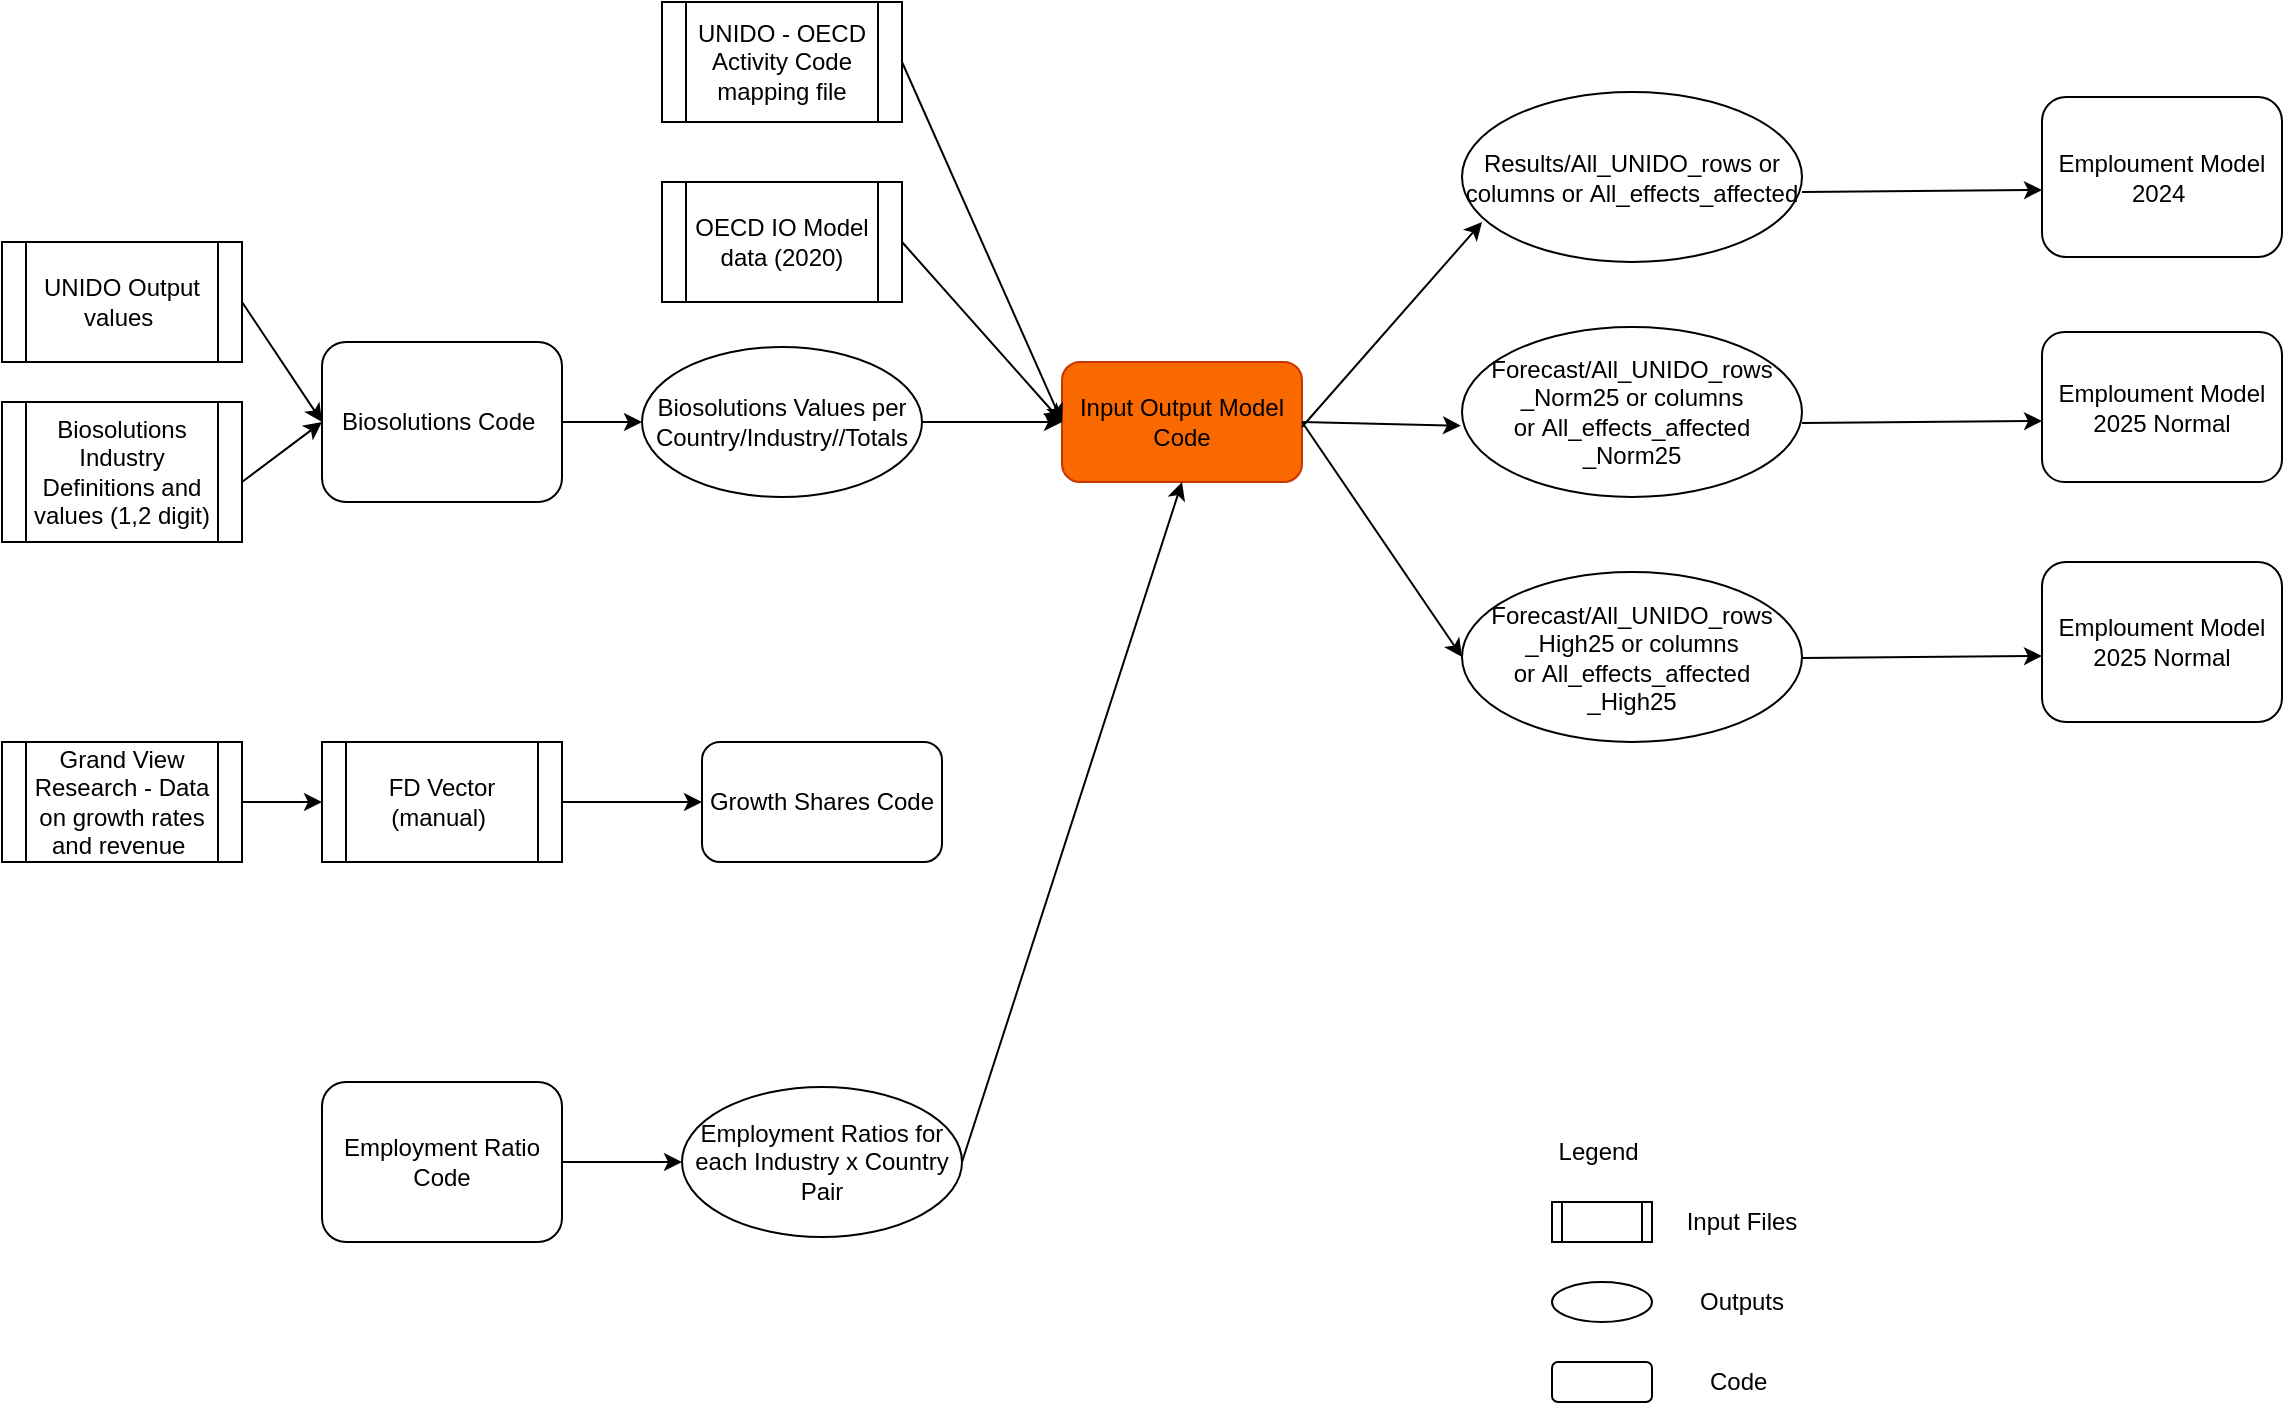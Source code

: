 <mxfile version="28.2.1">
  <diagram name="Page-1" id="xI2TjOL3Dtbvk028gNrC">
    <mxGraphModel dx="1556" dy="567" grid="1" gridSize="10" guides="1" tooltips="1" connect="1" arrows="1" fold="1" page="1" pageScale="1" pageWidth="1169" pageHeight="827" math="0" shadow="0">
      <root>
        <mxCell id="0" />
        <mxCell id="1" parent="0" />
        <mxCell id="HoI9m2LMYl4AdCsWqnJ0-1" value="Biosolutions Code&amp;nbsp;" style="rounded=1;whiteSpace=wrap;html=1;" parent="1" vertex="1">
          <mxGeometry x="120" y="280" width="120" height="80" as="geometry" />
        </mxCell>
        <mxCell id="HoI9m2LMYl4AdCsWqnJ0-2" value="Grand View Research - Data on growth rates and revenue&amp;nbsp;" style="shape=process;whiteSpace=wrap;html=1;backgroundOutline=1;" parent="1" vertex="1">
          <mxGeometry x="-40" y="480" width="120" height="60" as="geometry" />
        </mxCell>
        <mxCell id="HoI9m2LMYl4AdCsWqnJ0-3" value="OECD IO Model data (2020)" style="shape=process;whiteSpace=wrap;html=1;backgroundOutline=1;" parent="1" vertex="1">
          <mxGeometry x="290" y="200" width="120" height="60" as="geometry" />
        </mxCell>
        <mxCell id="HoI9m2LMYl4AdCsWqnJ0-4" value="Biosolutions Industry Definitions and values (1,2 digit)" style="shape=process;whiteSpace=wrap;html=1;backgroundOutline=1;" parent="1" vertex="1">
          <mxGeometry x="-40" y="310" width="120" height="70" as="geometry" />
        </mxCell>
        <mxCell id="pOCYMi9OLGm4HtoFdm7G-1" value="Biosolutions Values per Country/Industry//Totals" style="ellipse;whiteSpace=wrap;html=1;" vertex="1" parent="1">
          <mxGeometry x="280" y="282.5" width="140" height="75" as="geometry" />
        </mxCell>
        <mxCell id="pOCYMi9OLGm4HtoFdm7G-3" value="" style="endArrow=classic;html=1;rounded=0;" edge="1" parent="1">
          <mxGeometry width="50" height="50" relative="1" as="geometry">
            <mxPoint x="240" y="320" as="sourcePoint" />
            <mxPoint x="280" y="320" as="targetPoint" />
          </mxGeometry>
        </mxCell>
        <mxCell id="pOCYMi9OLGm4HtoFdm7G-4" value="UNIDO Output values&amp;nbsp;" style="shape=process;whiteSpace=wrap;html=1;backgroundOutline=1;" vertex="1" parent="1">
          <mxGeometry x="-40" y="230" width="120" height="60" as="geometry" />
        </mxCell>
        <mxCell id="pOCYMi9OLGm4HtoFdm7G-5" value="" style="endArrow=classic;html=1;rounded=0;entryX=0;entryY=0.5;entryDx=0;entryDy=0;" edge="1" parent="1" target="HoI9m2LMYl4AdCsWqnJ0-1">
          <mxGeometry width="50" height="50" relative="1" as="geometry">
            <mxPoint x="80" y="260" as="sourcePoint" />
            <mxPoint x="130" y="210" as="targetPoint" />
          </mxGeometry>
        </mxCell>
        <mxCell id="pOCYMi9OLGm4HtoFdm7G-7" value="" style="endArrow=classic;html=1;rounded=0;entryX=0;entryY=0.5;entryDx=0;entryDy=0;" edge="1" parent="1" target="HoI9m2LMYl4AdCsWqnJ0-1">
          <mxGeometry width="50" height="50" relative="1" as="geometry">
            <mxPoint x="80" y="350" as="sourcePoint" />
            <mxPoint x="130" y="300" as="targetPoint" />
          </mxGeometry>
        </mxCell>
        <mxCell id="pOCYMi9OLGm4HtoFdm7G-16" value="FD Vector (manual)&lt;span style=&quot;background-color: transparent; color: light-dark(rgb(0, 0, 0), rgb(255, 255, 255));&quot;&gt;&amp;nbsp;&lt;/span&gt;" style="shape=process;whiteSpace=wrap;html=1;backgroundOutline=1;" vertex="1" parent="1">
          <mxGeometry x="120" y="480" width="120" height="60" as="geometry" />
        </mxCell>
        <mxCell id="pOCYMi9OLGm4HtoFdm7G-17" value="" style="endArrow=classic;html=1;rounded=0;entryX=0;entryY=0.5;entryDx=0;entryDy=0;" edge="1" parent="1" target="pOCYMi9OLGm4HtoFdm7G-16">
          <mxGeometry width="50" height="50" relative="1" as="geometry">
            <mxPoint x="80" y="510" as="sourcePoint" />
            <mxPoint x="130" y="460" as="targetPoint" />
          </mxGeometry>
        </mxCell>
        <mxCell id="pOCYMi9OLGm4HtoFdm7G-18" value="Growth Shares Code" style="rounded=1;whiteSpace=wrap;html=1;" vertex="1" parent="1">
          <mxGeometry x="310" y="480" width="120" height="60" as="geometry" />
        </mxCell>
        <mxCell id="pOCYMi9OLGm4HtoFdm7G-19" value="" style="endArrow=classic;html=1;rounded=0;entryX=0;entryY=0.5;entryDx=0;entryDy=0;" edge="1" parent="1" target="pOCYMi9OLGm4HtoFdm7G-18">
          <mxGeometry width="50" height="50" relative="1" as="geometry">
            <mxPoint x="240" y="510" as="sourcePoint" />
            <mxPoint x="290" y="460" as="targetPoint" />
          </mxGeometry>
        </mxCell>
        <mxCell id="pOCYMi9OLGm4HtoFdm7G-21" value="Input Output Model Code" style="rounded=1;whiteSpace=wrap;html=1;fillColor=#fa6800;fontColor=#000000;strokeColor=#C73500;" vertex="1" parent="1">
          <mxGeometry x="490" y="290" width="120" height="60" as="geometry" />
        </mxCell>
        <mxCell id="pOCYMi9OLGm4HtoFdm7G-22" value="" style="endArrow=classic;html=1;rounded=0;entryX=0;entryY=0.5;entryDx=0;entryDy=0;" edge="1" parent="1" target="pOCYMi9OLGm4HtoFdm7G-21">
          <mxGeometry width="50" height="50" relative="1" as="geometry">
            <mxPoint x="420" y="320" as="sourcePoint" />
            <mxPoint x="470" y="270" as="targetPoint" />
          </mxGeometry>
        </mxCell>
        <mxCell id="pOCYMi9OLGm4HtoFdm7G-23" value="" style="endArrow=classic;html=1;rounded=0;" edge="1" parent="1">
          <mxGeometry width="50" height="50" relative="1" as="geometry">
            <mxPoint x="410" y="230" as="sourcePoint" />
            <mxPoint x="490" y="320" as="targetPoint" />
          </mxGeometry>
        </mxCell>
        <mxCell id="pOCYMi9OLGm4HtoFdm7G-24" value="UNIDO - OECD Activity Code mapping file" style="shape=process;whiteSpace=wrap;html=1;backgroundOutline=1;" vertex="1" parent="1">
          <mxGeometry x="290" y="110" width="120" height="60" as="geometry" />
        </mxCell>
        <mxCell id="pOCYMi9OLGm4HtoFdm7G-25" value="" style="endArrow=classic;html=1;rounded=0;entryX=0;entryY=0.5;entryDx=0;entryDy=0;" edge="1" parent="1" target="pOCYMi9OLGm4HtoFdm7G-21">
          <mxGeometry width="50" height="50" relative="1" as="geometry">
            <mxPoint x="410" y="140" as="sourcePoint" />
            <mxPoint x="460" y="90" as="targetPoint" />
          </mxGeometry>
        </mxCell>
        <mxCell id="pOCYMi9OLGm4HtoFdm7G-26" value="Employment Ratio Code" style="rounded=1;whiteSpace=wrap;html=1;" vertex="1" parent="1">
          <mxGeometry x="120" y="650" width="120" height="80" as="geometry" />
        </mxCell>
        <mxCell id="pOCYMi9OLGm4HtoFdm7G-28" value="Employment Ratios for each Industry x Country Pair" style="ellipse;whiteSpace=wrap;html=1;" vertex="1" parent="1">
          <mxGeometry x="300" y="652.5" width="140" height="75" as="geometry" />
        </mxCell>
        <mxCell id="pOCYMi9OLGm4HtoFdm7G-29" value="" style="endArrow=classic;html=1;rounded=0;entryX=0.5;entryY=1;entryDx=0;entryDy=0;" edge="1" parent="1" target="pOCYMi9OLGm4HtoFdm7G-21">
          <mxGeometry width="50" height="50" relative="1" as="geometry">
            <mxPoint x="440" y="690" as="sourcePoint" />
            <mxPoint x="490" y="640" as="targetPoint" />
          </mxGeometry>
        </mxCell>
        <mxCell id="pOCYMi9OLGm4HtoFdm7G-30" value="" style="endArrow=classic;html=1;rounded=0;entryX=0;entryY=0.5;entryDx=0;entryDy=0;" edge="1" parent="1" target="pOCYMi9OLGm4HtoFdm7G-28">
          <mxGeometry width="50" height="50" relative="1" as="geometry">
            <mxPoint x="240" y="690" as="sourcePoint" />
            <mxPoint x="290" y="640" as="targetPoint" />
          </mxGeometry>
        </mxCell>
        <mxCell id="pOCYMi9OLGm4HtoFdm7G-31" value="Results/All_UNIDO_rows or columns or&amp;nbsp;All_effects_affected" style="ellipse;whiteSpace=wrap;html=1;" vertex="1" parent="1">
          <mxGeometry x="690" y="155" width="170" height="85" as="geometry" />
        </mxCell>
        <mxCell id="pOCYMi9OLGm4HtoFdm7G-34" value="Forecast/All_UNIDO_rows&lt;div&gt;_Norm25 or columns or&amp;nbsp;All_effects_affected&lt;/div&gt;&lt;div&gt;_Norm25&lt;/div&gt;" style="ellipse;whiteSpace=wrap;html=1;" vertex="1" parent="1">
          <mxGeometry x="690" y="272.5" width="170" height="85" as="geometry" />
        </mxCell>
        <mxCell id="pOCYMi9OLGm4HtoFdm7G-37" value="Forecast/All_UNIDO_rows&lt;div&gt;_High25 or columns or&amp;nbsp;All_effects_affected&lt;/div&gt;&lt;div&gt;_High&lt;span style=&quot;background-color: transparent; color: light-dark(rgb(0, 0, 0), rgb(255, 255, 255));&quot;&gt;25&lt;/span&gt;&lt;/div&gt;" style="ellipse;whiteSpace=wrap;html=1;" vertex="1" parent="1">
          <mxGeometry x="690" y="395" width="170" height="85" as="geometry" />
        </mxCell>
        <mxCell id="pOCYMi9OLGm4HtoFdm7G-38" value="" style="endArrow=classic;html=1;rounded=0;entryX=0.059;entryY=0.765;entryDx=0;entryDy=0;entryPerimeter=0;" edge="1" parent="1" target="pOCYMi9OLGm4HtoFdm7G-31">
          <mxGeometry width="50" height="50" relative="1" as="geometry">
            <mxPoint x="610" y="322.5" as="sourcePoint" />
            <mxPoint x="660" y="272.5" as="targetPoint" />
          </mxGeometry>
        </mxCell>
        <mxCell id="pOCYMi9OLGm4HtoFdm7G-39" value="" style="endArrow=classic;html=1;rounded=0;entryX=-0.003;entryY=0.581;entryDx=0;entryDy=0;entryPerimeter=0;" edge="1" parent="1" target="pOCYMi9OLGm4HtoFdm7G-34">
          <mxGeometry width="50" height="50" relative="1" as="geometry">
            <mxPoint x="610" y="320" as="sourcePoint" />
            <mxPoint x="660" y="270" as="targetPoint" />
          </mxGeometry>
        </mxCell>
        <mxCell id="pOCYMi9OLGm4HtoFdm7G-40" value="" style="endArrow=classic;html=1;rounded=0;entryX=0;entryY=0.5;entryDx=0;entryDy=0;" edge="1" parent="1" target="pOCYMi9OLGm4HtoFdm7G-37">
          <mxGeometry width="50" height="50" relative="1" as="geometry">
            <mxPoint x="610" y="320" as="sourcePoint" />
            <mxPoint x="660" y="270" as="targetPoint" />
          </mxGeometry>
        </mxCell>
        <mxCell id="pOCYMi9OLGm4HtoFdm7G-41" value="Legend&amp;nbsp;" style="text;html=1;align=center;verticalAlign=middle;whiteSpace=wrap;rounded=0;" vertex="1" parent="1">
          <mxGeometry x="730" y="670" width="60" height="30" as="geometry" />
        </mxCell>
        <mxCell id="pOCYMi9OLGm4HtoFdm7G-42" value="" style="shape=process;whiteSpace=wrap;html=1;backgroundOutline=1;" vertex="1" parent="1">
          <mxGeometry x="735" y="710" width="50" height="20" as="geometry" />
        </mxCell>
        <mxCell id="pOCYMi9OLGm4HtoFdm7G-43" value="Input Files" style="text;html=1;align=center;verticalAlign=middle;whiteSpace=wrap;rounded=0;" vertex="1" parent="1">
          <mxGeometry x="800" y="705" width="60" height="30" as="geometry" />
        </mxCell>
        <mxCell id="pOCYMi9OLGm4HtoFdm7G-44" value="" style="ellipse;whiteSpace=wrap;html=1;" vertex="1" parent="1">
          <mxGeometry x="735" y="750" width="50" height="20" as="geometry" />
        </mxCell>
        <mxCell id="pOCYMi9OLGm4HtoFdm7G-45" value="Outputs" style="text;html=1;align=center;verticalAlign=middle;whiteSpace=wrap;rounded=0;" vertex="1" parent="1">
          <mxGeometry x="800" y="745" width="60" height="30" as="geometry" />
        </mxCell>
        <mxCell id="pOCYMi9OLGm4HtoFdm7G-46" value="" style="rounded=1;whiteSpace=wrap;html=1;" vertex="1" parent="1">
          <mxGeometry x="735" y="790" width="50" height="20" as="geometry" />
        </mxCell>
        <mxCell id="pOCYMi9OLGm4HtoFdm7G-47" value="Code&amp;nbsp;" style="text;html=1;align=center;verticalAlign=middle;whiteSpace=wrap;rounded=0;" vertex="1" parent="1">
          <mxGeometry x="800" y="785" width="60" height="30" as="geometry" />
        </mxCell>
        <mxCell id="pOCYMi9OLGm4HtoFdm7G-48" value="Emploument Model 2024&amp;nbsp;" style="rounded=1;whiteSpace=wrap;html=1;" vertex="1" parent="1">
          <mxGeometry x="980" y="157.5" width="120" height="80" as="geometry" />
        </mxCell>
        <mxCell id="pOCYMi9OLGm4HtoFdm7G-50" value="Emploument Model 2025 Normal" style="rounded=1;whiteSpace=wrap;html=1;" vertex="1" parent="1">
          <mxGeometry x="980" y="275" width="120" height="75" as="geometry" />
        </mxCell>
        <mxCell id="pOCYMi9OLGm4HtoFdm7G-52" value="Emploument Model 2025 Normal" style="rounded=1;whiteSpace=wrap;html=1;" vertex="1" parent="1">
          <mxGeometry x="980" y="390" width="120" height="80" as="geometry" />
        </mxCell>
        <mxCell id="pOCYMi9OLGm4HtoFdm7G-54" value="" style="endArrow=classic;html=1;rounded=0;" edge="1" parent="1">
          <mxGeometry width="50" height="50" relative="1" as="geometry">
            <mxPoint x="860" y="205" as="sourcePoint" />
            <mxPoint x="980" y="204" as="targetPoint" />
          </mxGeometry>
        </mxCell>
        <mxCell id="pOCYMi9OLGm4HtoFdm7G-57" value="" style="endArrow=classic;html=1;rounded=0;" edge="1" parent="1">
          <mxGeometry width="50" height="50" relative="1" as="geometry">
            <mxPoint x="860" y="320.5" as="sourcePoint" />
            <mxPoint x="980" y="319.5" as="targetPoint" />
          </mxGeometry>
        </mxCell>
        <mxCell id="pOCYMi9OLGm4HtoFdm7G-58" value="" style="endArrow=classic;html=1;rounded=0;" edge="1" parent="1">
          <mxGeometry width="50" height="50" relative="1" as="geometry">
            <mxPoint x="860" y="438" as="sourcePoint" />
            <mxPoint x="980" y="437" as="targetPoint" />
          </mxGeometry>
        </mxCell>
      </root>
    </mxGraphModel>
  </diagram>
</mxfile>
